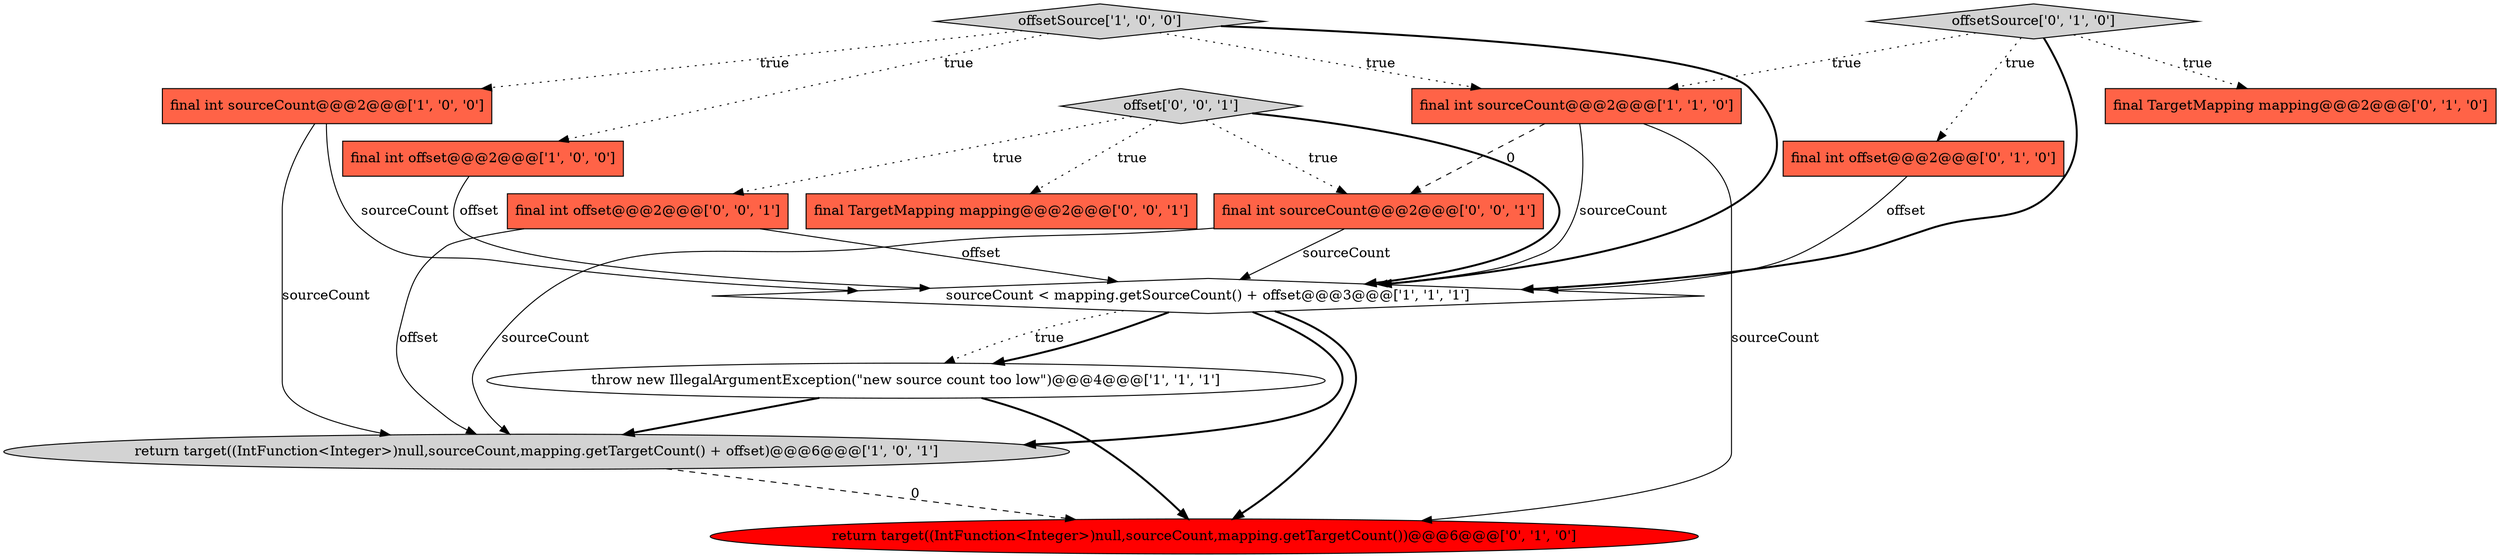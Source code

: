 digraph {
0 [style = filled, label = "final int sourceCount@@@2@@@['1', '0', '0']", fillcolor = tomato, shape = box image = "AAA0AAABBB1BBB"];
3 [style = filled, label = "throw new IllegalArgumentException(\"new source count too low\")@@@4@@@['1', '1', '1']", fillcolor = white, shape = ellipse image = "AAA0AAABBB1BBB"];
8 [style = filled, label = "return target((IntFunction<Integer>)null,sourceCount,mapping.getTargetCount())@@@6@@@['0', '1', '0']", fillcolor = red, shape = ellipse image = "AAA1AAABBB2BBB"];
12 [style = filled, label = "offset['0', '0', '1']", fillcolor = lightgray, shape = diamond image = "AAA0AAABBB3BBB"];
14 [style = filled, label = "final int sourceCount@@@2@@@['0', '0', '1']", fillcolor = tomato, shape = box image = "AAA0AAABBB3BBB"];
1 [style = filled, label = "final int offset@@@2@@@['1', '0', '0']", fillcolor = tomato, shape = box image = "AAA0AAABBB1BBB"];
5 [style = filled, label = "sourceCount < mapping.getSourceCount() + offset@@@3@@@['1', '1', '1']", fillcolor = white, shape = diamond image = "AAA0AAABBB1BBB"];
7 [style = filled, label = "final int offset@@@2@@@['0', '1', '0']", fillcolor = tomato, shape = box image = "AAA0AAABBB2BBB"];
9 [style = filled, label = "final TargetMapping mapping@@@2@@@['0', '1', '0']", fillcolor = tomato, shape = box image = "AAA0AAABBB2BBB"];
13 [style = filled, label = "final TargetMapping mapping@@@2@@@['0', '0', '1']", fillcolor = tomato, shape = box image = "AAA0AAABBB3BBB"];
10 [style = filled, label = "offsetSource['0', '1', '0']", fillcolor = lightgray, shape = diamond image = "AAA0AAABBB2BBB"];
4 [style = filled, label = "return target((IntFunction<Integer>)null,sourceCount,mapping.getTargetCount() + offset)@@@6@@@['1', '0', '1']", fillcolor = lightgray, shape = ellipse image = "AAA0AAABBB1BBB"];
11 [style = filled, label = "final int offset@@@2@@@['0', '0', '1']", fillcolor = tomato, shape = box image = "AAA0AAABBB3BBB"];
6 [style = filled, label = "final int sourceCount@@@2@@@['1', '1', '0']", fillcolor = tomato, shape = box image = "AAA0AAABBB1BBB"];
2 [style = filled, label = "offsetSource['1', '0', '0']", fillcolor = lightgray, shape = diamond image = "AAA0AAABBB1BBB"];
5->3 [style = bold, label=""];
5->8 [style = bold, label=""];
10->6 [style = dotted, label="true"];
2->0 [style = dotted, label="true"];
12->5 [style = bold, label=""];
0->4 [style = solid, label="sourceCount"];
5->3 [style = dotted, label="true"];
6->14 [style = dashed, label="0"];
11->5 [style = solid, label="offset"];
10->9 [style = dotted, label="true"];
3->4 [style = bold, label=""];
6->8 [style = solid, label="sourceCount"];
12->11 [style = dotted, label="true"];
7->5 [style = solid, label="offset"];
11->4 [style = solid, label="offset"];
12->14 [style = dotted, label="true"];
12->13 [style = dotted, label="true"];
0->5 [style = solid, label="sourceCount"];
1->5 [style = solid, label="offset"];
14->4 [style = solid, label="sourceCount"];
10->5 [style = bold, label=""];
2->6 [style = dotted, label="true"];
2->1 [style = dotted, label="true"];
3->8 [style = bold, label=""];
14->5 [style = solid, label="sourceCount"];
5->4 [style = bold, label=""];
4->8 [style = dashed, label="0"];
6->5 [style = solid, label="sourceCount"];
10->7 [style = dotted, label="true"];
2->5 [style = bold, label=""];
}
